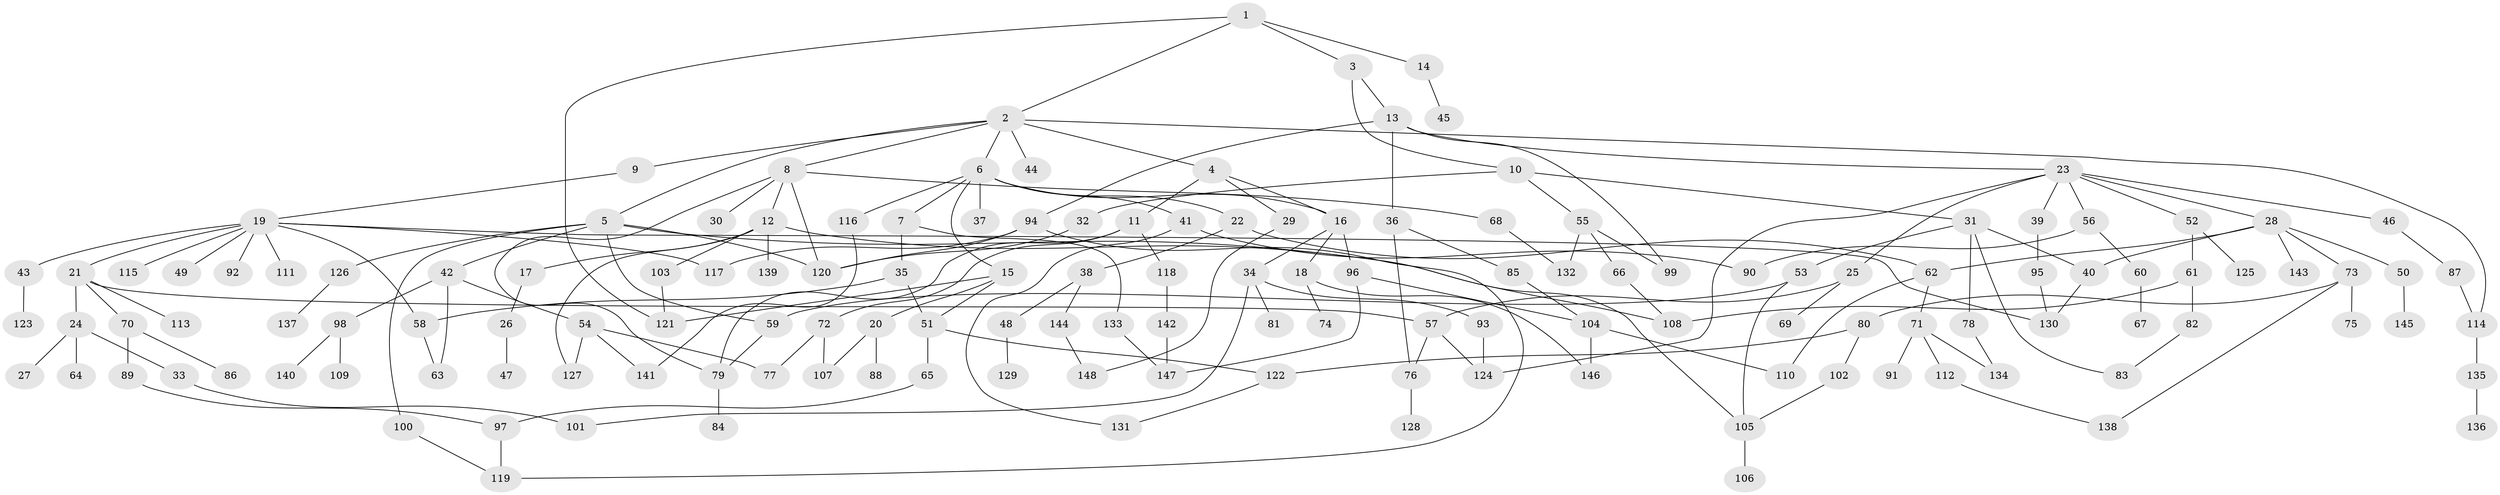 // Generated by graph-tools (version 1.1) at 2025/34/03/09/25 02:34:02]
// undirected, 148 vertices, 195 edges
graph export_dot {
graph [start="1"]
  node [color=gray90,style=filled];
  1;
  2;
  3;
  4;
  5;
  6;
  7;
  8;
  9;
  10;
  11;
  12;
  13;
  14;
  15;
  16;
  17;
  18;
  19;
  20;
  21;
  22;
  23;
  24;
  25;
  26;
  27;
  28;
  29;
  30;
  31;
  32;
  33;
  34;
  35;
  36;
  37;
  38;
  39;
  40;
  41;
  42;
  43;
  44;
  45;
  46;
  47;
  48;
  49;
  50;
  51;
  52;
  53;
  54;
  55;
  56;
  57;
  58;
  59;
  60;
  61;
  62;
  63;
  64;
  65;
  66;
  67;
  68;
  69;
  70;
  71;
  72;
  73;
  74;
  75;
  76;
  77;
  78;
  79;
  80;
  81;
  82;
  83;
  84;
  85;
  86;
  87;
  88;
  89;
  90;
  91;
  92;
  93;
  94;
  95;
  96;
  97;
  98;
  99;
  100;
  101;
  102;
  103;
  104;
  105;
  106;
  107;
  108;
  109;
  110;
  111;
  112;
  113;
  114;
  115;
  116;
  117;
  118;
  119;
  120;
  121;
  122;
  123;
  124;
  125;
  126;
  127;
  128;
  129;
  130;
  131;
  132;
  133;
  134;
  135;
  136;
  137;
  138;
  139;
  140;
  141;
  142;
  143;
  144;
  145;
  146;
  147;
  148;
  1 -- 2;
  1 -- 3;
  1 -- 14;
  1 -- 121;
  2 -- 4;
  2 -- 5;
  2 -- 6;
  2 -- 8;
  2 -- 9;
  2 -- 44;
  2 -- 114;
  3 -- 10;
  3 -- 13;
  4 -- 11;
  4 -- 29;
  4 -- 16;
  5 -- 42;
  5 -- 100;
  5 -- 120;
  5 -- 126;
  5 -- 59;
  5 -- 108;
  6 -- 7;
  6 -- 15;
  6 -- 16;
  6 -- 22;
  6 -- 37;
  6 -- 41;
  6 -- 116;
  7 -- 35;
  7 -- 133;
  8 -- 12;
  8 -- 30;
  8 -- 68;
  8 -- 79;
  8 -- 120;
  9 -- 19;
  10 -- 31;
  10 -- 32;
  10 -- 55;
  11 -- 72;
  11 -- 118;
  11 -- 79;
  12 -- 17;
  12 -- 103;
  12 -- 127;
  12 -- 139;
  12 -- 105;
  13 -- 23;
  13 -- 36;
  13 -- 94;
  13 -- 99;
  14 -- 45;
  15 -- 20;
  15 -- 121;
  15 -- 51;
  16 -- 18;
  16 -- 34;
  16 -- 96;
  17 -- 26;
  18 -- 74;
  18 -- 146;
  19 -- 21;
  19 -- 43;
  19 -- 49;
  19 -- 58;
  19 -- 92;
  19 -- 111;
  19 -- 115;
  19 -- 117;
  19 -- 130;
  20 -- 88;
  20 -- 107;
  21 -- 24;
  21 -- 57;
  21 -- 70;
  21 -- 113;
  22 -- 38;
  22 -- 62;
  23 -- 25;
  23 -- 28;
  23 -- 39;
  23 -- 46;
  23 -- 52;
  23 -- 56;
  23 -- 124;
  24 -- 27;
  24 -- 33;
  24 -- 64;
  25 -- 69;
  25 -- 57;
  26 -- 47;
  28 -- 40;
  28 -- 50;
  28 -- 73;
  28 -- 143;
  28 -- 62;
  29 -- 148;
  31 -- 53;
  31 -- 78;
  31 -- 83;
  31 -- 40;
  32 -- 120;
  33 -- 101;
  34 -- 81;
  34 -- 93;
  34 -- 101;
  35 -- 51;
  35 -- 58;
  36 -- 85;
  36 -- 76;
  38 -- 48;
  38 -- 144;
  39 -- 95;
  40 -- 130;
  41 -- 90;
  41 -- 131;
  42 -- 54;
  42 -- 63;
  42 -- 98;
  43 -- 123;
  46 -- 87;
  48 -- 129;
  50 -- 145;
  51 -- 65;
  51 -- 122;
  52 -- 61;
  52 -- 125;
  53 -- 59;
  53 -- 105;
  54 -- 77;
  54 -- 141;
  54 -- 127;
  55 -- 66;
  55 -- 132;
  55 -- 99;
  56 -- 60;
  56 -- 90;
  57 -- 76;
  57 -- 124;
  58 -- 63;
  59 -- 79;
  60 -- 67;
  61 -- 82;
  61 -- 108;
  62 -- 71;
  62 -- 110;
  65 -- 97;
  66 -- 108;
  68 -- 132;
  70 -- 86;
  70 -- 89;
  71 -- 91;
  71 -- 112;
  71 -- 134;
  72 -- 107;
  72 -- 77;
  73 -- 75;
  73 -- 80;
  73 -- 138;
  76 -- 128;
  78 -- 134;
  79 -- 84;
  80 -- 102;
  80 -- 122;
  82 -- 83;
  85 -- 104;
  87 -- 114;
  89 -- 97;
  93 -- 124;
  94 -- 117;
  94 -- 119;
  94 -- 120;
  95 -- 130;
  96 -- 147;
  96 -- 104;
  97 -- 119;
  98 -- 109;
  98 -- 140;
  100 -- 119;
  102 -- 105;
  103 -- 121;
  104 -- 110;
  104 -- 146;
  105 -- 106;
  112 -- 138;
  114 -- 135;
  116 -- 141;
  118 -- 142;
  122 -- 131;
  126 -- 137;
  133 -- 147;
  135 -- 136;
  142 -- 147;
  144 -- 148;
}
